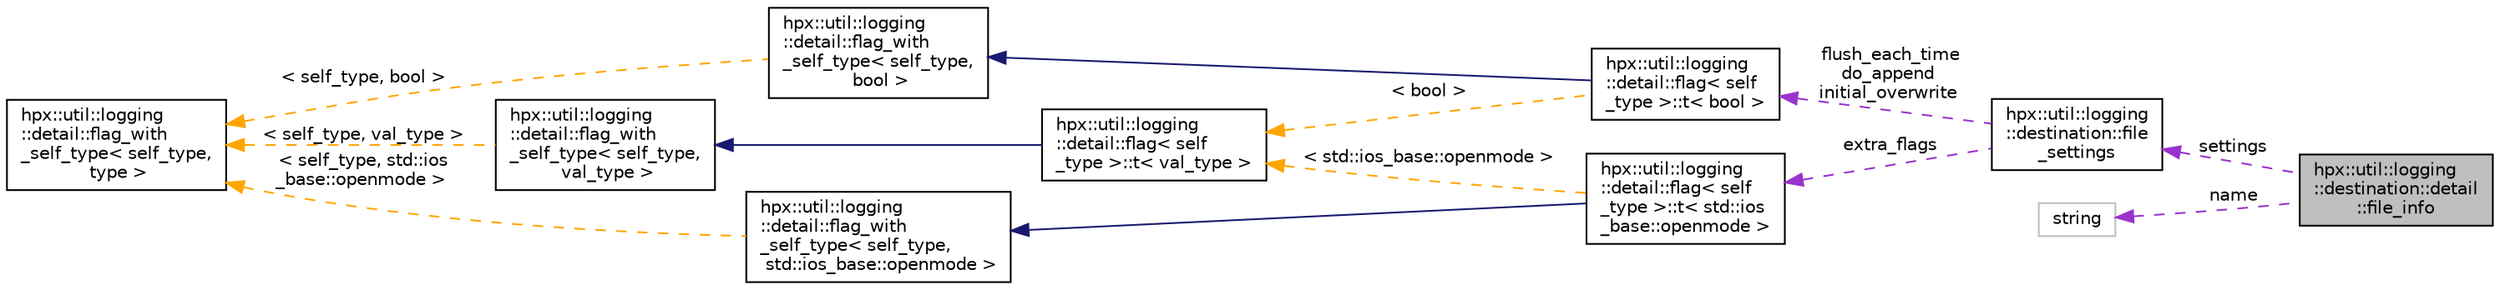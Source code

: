 digraph "hpx::util::logging::destination::detail::file_info"
{
  edge [fontname="Helvetica",fontsize="10",labelfontname="Helvetica",labelfontsize="10"];
  node [fontname="Helvetica",fontsize="10",shape=record];
  rankdir="LR";
  Node1 [label="hpx::util::logging\l::destination::detail\l::file_info",height=0.2,width=0.4,color="black", fillcolor="grey75", style="filled", fontcolor="black"];
  Node2 -> Node1 [dir="back",color="darkorchid3",fontsize="10",style="dashed",label=" settings" ,fontname="Helvetica"];
  Node2 [label="hpx::util::logging\l::destination::file\l_settings",height=0.2,width=0.4,color="black", fillcolor="white", style="filled",URL="$d9/d05/structhpx_1_1util_1_1logging_1_1destination_1_1file__settings.html",tooltip="settings for when constructing a file class. To see how it&#39;s used, see Dealing with flags..."];
  Node3 -> Node2 [dir="back",color="darkorchid3",fontsize="10",style="dashed",label=" flush_each_time\ndo_append\ninitial_overwrite" ,fontname="Helvetica"];
  Node3 [label="hpx::util::logging\l::detail::flag\< self\l_type \>::t\< bool \>",height=0.2,width=0.4,color="black", fillcolor="white", style="filled",URL="$dd/dfe/structhpx_1_1util_1_1logging_1_1detail_1_1flag_1_1t.html"];
  Node4 -> Node3 [dir="back",color="midnightblue",fontsize="10",style="solid",fontname="Helvetica"];
  Node4 [label="hpx::util::logging\l::detail::flag_with\l_self_type\< self_type,\l bool \>",height=0.2,width=0.4,color="black", fillcolor="white", style="filled",URL="$d2/d11/structhpx_1_1util_1_1logging_1_1detail_1_1flag__with__self__type.html"];
  Node5 -> Node4 [dir="back",color="orange",fontsize="10",style="dashed",label=" \< self_type, bool \>" ,fontname="Helvetica"];
  Node5 [label="hpx::util::logging\l::detail::flag_with\l_self_type\< self_type,\l type \>",height=0.2,width=0.4,color="black", fillcolor="white", style="filled",URL="$d2/d11/structhpx_1_1util_1_1logging_1_1detail_1_1flag__with__self__type.html"];
  Node6 -> Node3 [dir="back",color="orange",fontsize="10",style="dashed",label=" \< bool \>" ,fontname="Helvetica"];
  Node6 [label="hpx::util::logging\l::detail::flag\< self\l_type \>::t\< val_type \>",height=0.2,width=0.4,color="black", fillcolor="white", style="filled",URL="$dd/dfe/structhpx_1_1util_1_1logging_1_1detail_1_1flag_1_1t.html"];
  Node7 -> Node6 [dir="back",color="midnightblue",fontsize="10",style="solid",fontname="Helvetica"];
  Node7 [label="hpx::util::logging\l::detail::flag_with\l_self_type\< self_type,\l val_type \>",height=0.2,width=0.4,color="black", fillcolor="white", style="filled",URL="$d2/d11/structhpx_1_1util_1_1logging_1_1detail_1_1flag__with__self__type.html"];
  Node5 -> Node7 [dir="back",color="orange",fontsize="10",style="dashed",label=" \< self_type, val_type \>" ,fontname="Helvetica"];
  Node8 -> Node2 [dir="back",color="darkorchid3",fontsize="10",style="dashed",label=" extra_flags" ,fontname="Helvetica"];
  Node8 [label="hpx::util::logging\l::detail::flag\< self\l_type \>::t\< std::ios\l_base::openmode \>",height=0.2,width=0.4,color="black", fillcolor="white", style="filled",URL="$dd/dfe/structhpx_1_1util_1_1logging_1_1detail_1_1flag_1_1t.html"];
  Node9 -> Node8 [dir="back",color="midnightblue",fontsize="10",style="solid",fontname="Helvetica"];
  Node9 [label="hpx::util::logging\l::detail::flag_with\l_self_type\< self_type,\l std::ios_base::openmode \>",height=0.2,width=0.4,color="black", fillcolor="white", style="filled",URL="$d2/d11/structhpx_1_1util_1_1logging_1_1detail_1_1flag__with__self__type.html"];
  Node5 -> Node9 [dir="back",color="orange",fontsize="10",style="dashed",label=" \< self_type, std::ios\l_base::openmode \>" ,fontname="Helvetica"];
  Node6 -> Node8 [dir="back",color="orange",fontsize="10",style="dashed",label=" \< std::ios_base::openmode \>" ,fontname="Helvetica"];
  Node10 -> Node1 [dir="back",color="darkorchid3",fontsize="10",style="dashed",label=" name" ,fontname="Helvetica"];
  Node10 [label="string",height=0.2,width=0.4,color="grey75", fillcolor="white", style="filled"];
}
